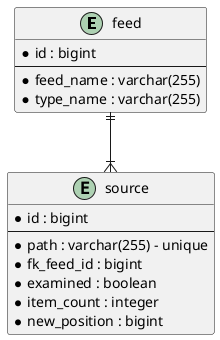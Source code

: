 @startuml

' avoid problems with angled crows feet
skinparam linetype ortho

entity feed {
  *id : bigint
  --
  *feed_name : varchar(255)
  *type_name : varchar(255)
}

entity source {
  *id : bigint
  --
  *path : varchar(255) - unique
  *fk_feed_id : bigint
  *examined : boolean
  *item_count : integer
  *new_position : bigint
}

feed ||--|{ source

@enduml